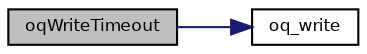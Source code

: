 digraph "oqWriteTimeout"
{
  bgcolor="transparent";
  edge [fontname="Helvetica",fontsize="8",labelfontname="Helvetica",labelfontsize="8"];
  node [fontname="Helvetica",fontsize="8",shape=record];
  rankdir="LR";
  Node18 [label="oqWriteTimeout",height=0.2,width=0.4,color="black", fillcolor="grey75", style="filled", fontcolor="black"];
  Node18 -> Node19 [color="midnightblue",fontsize="8",style="solid",fontname="Helvetica"];
  Node19 [label="oq_write",height=0.2,width=0.4,color="black",URL="$group___h_a_l___q_u_e_u_e_s.html#ga7b975fed8c553cb3592f59c2b6b0c3d8",tooltip="Non-blocking output queue write. "];
}
